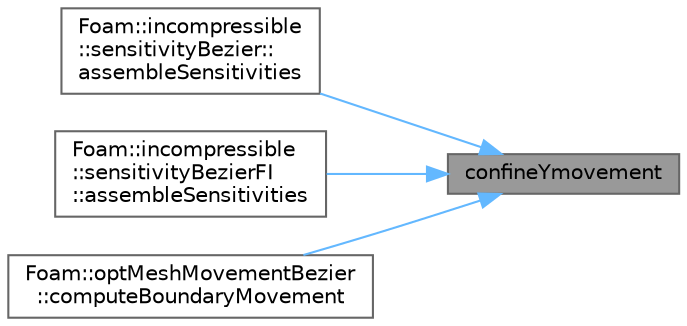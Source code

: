 digraph "confineYmovement"
{
 // LATEX_PDF_SIZE
  bgcolor="transparent";
  edge [fontname=Helvetica,fontsize=10,labelfontname=Helvetica,labelfontsize=10];
  node [fontname=Helvetica,fontsize=10,shape=box,height=0.2,width=0.4];
  rankdir="RL";
  Node1 [id="Node000001",label="confineYmovement",height=0.2,width=0.4,color="gray40", fillcolor="grey60", style="filled", fontcolor="black",tooltip=" "];
  Node1 -> Node2 [id="edge1_Node000001_Node000002",dir="back",color="steelblue1",style="solid",tooltip=" "];
  Node2 [id="Node000002",label="Foam::incompressible\l::sensitivityBezier::\lassembleSensitivities",height=0.2,width=0.4,color="grey40", fillcolor="white", style="filled",URL="$classFoam_1_1incompressible_1_1sensitivityBezier.html#a4d9bf7ba00f9f69f454e7d7c42b11b4c",tooltip=" "];
  Node1 -> Node3 [id="edge2_Node000001_Node000003",dir="back",color="steelblue1",style="solid",tooltip=" "];
  Node3 [id="Node000003",label="Foam::incompressible\l::sensitivityBezierFI\l::assembleSensitivities",height=0.2,width=0.4,color="grey40", fillcolor="white", style="filled",URL="$classFoam_1_1incompressible_1_1sensitivityBezierFI.html#a4d9bf7ba00f9f69f454e7d7c42b11b4c",tooltip=" "];
  Node1 -> Node4 [id="edge3_Node000001_Node000004",dir="back",color="steelblue1",style="solid",tooltip=" "];
  Node4 [id="Node000004",label="Foam::optMeshMovementBezier\l::computeBoundaryMovement",height=0.2,width=0.4,color="grey40", fillcolor="white", style="filled",URL="$classFoam_1_1optMeshMovementBezier.html#a716d313e06c54f3aa568626604aa74eb",tooltip=" "];
}
